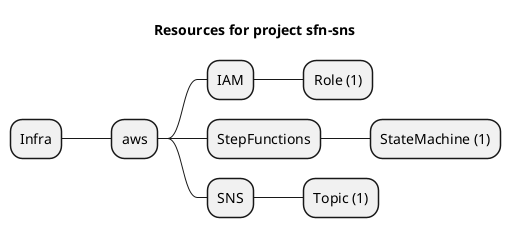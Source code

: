 @startmindmap
title Resources for project sfn-sns
skinparam monochrome true
+ Infra
++ aws
+++ IAM
++++ Role (1)
+++ StepFunctions
++++ StateMachine (1)
+++ SNS
++++ Topic (1)
@endmindmap